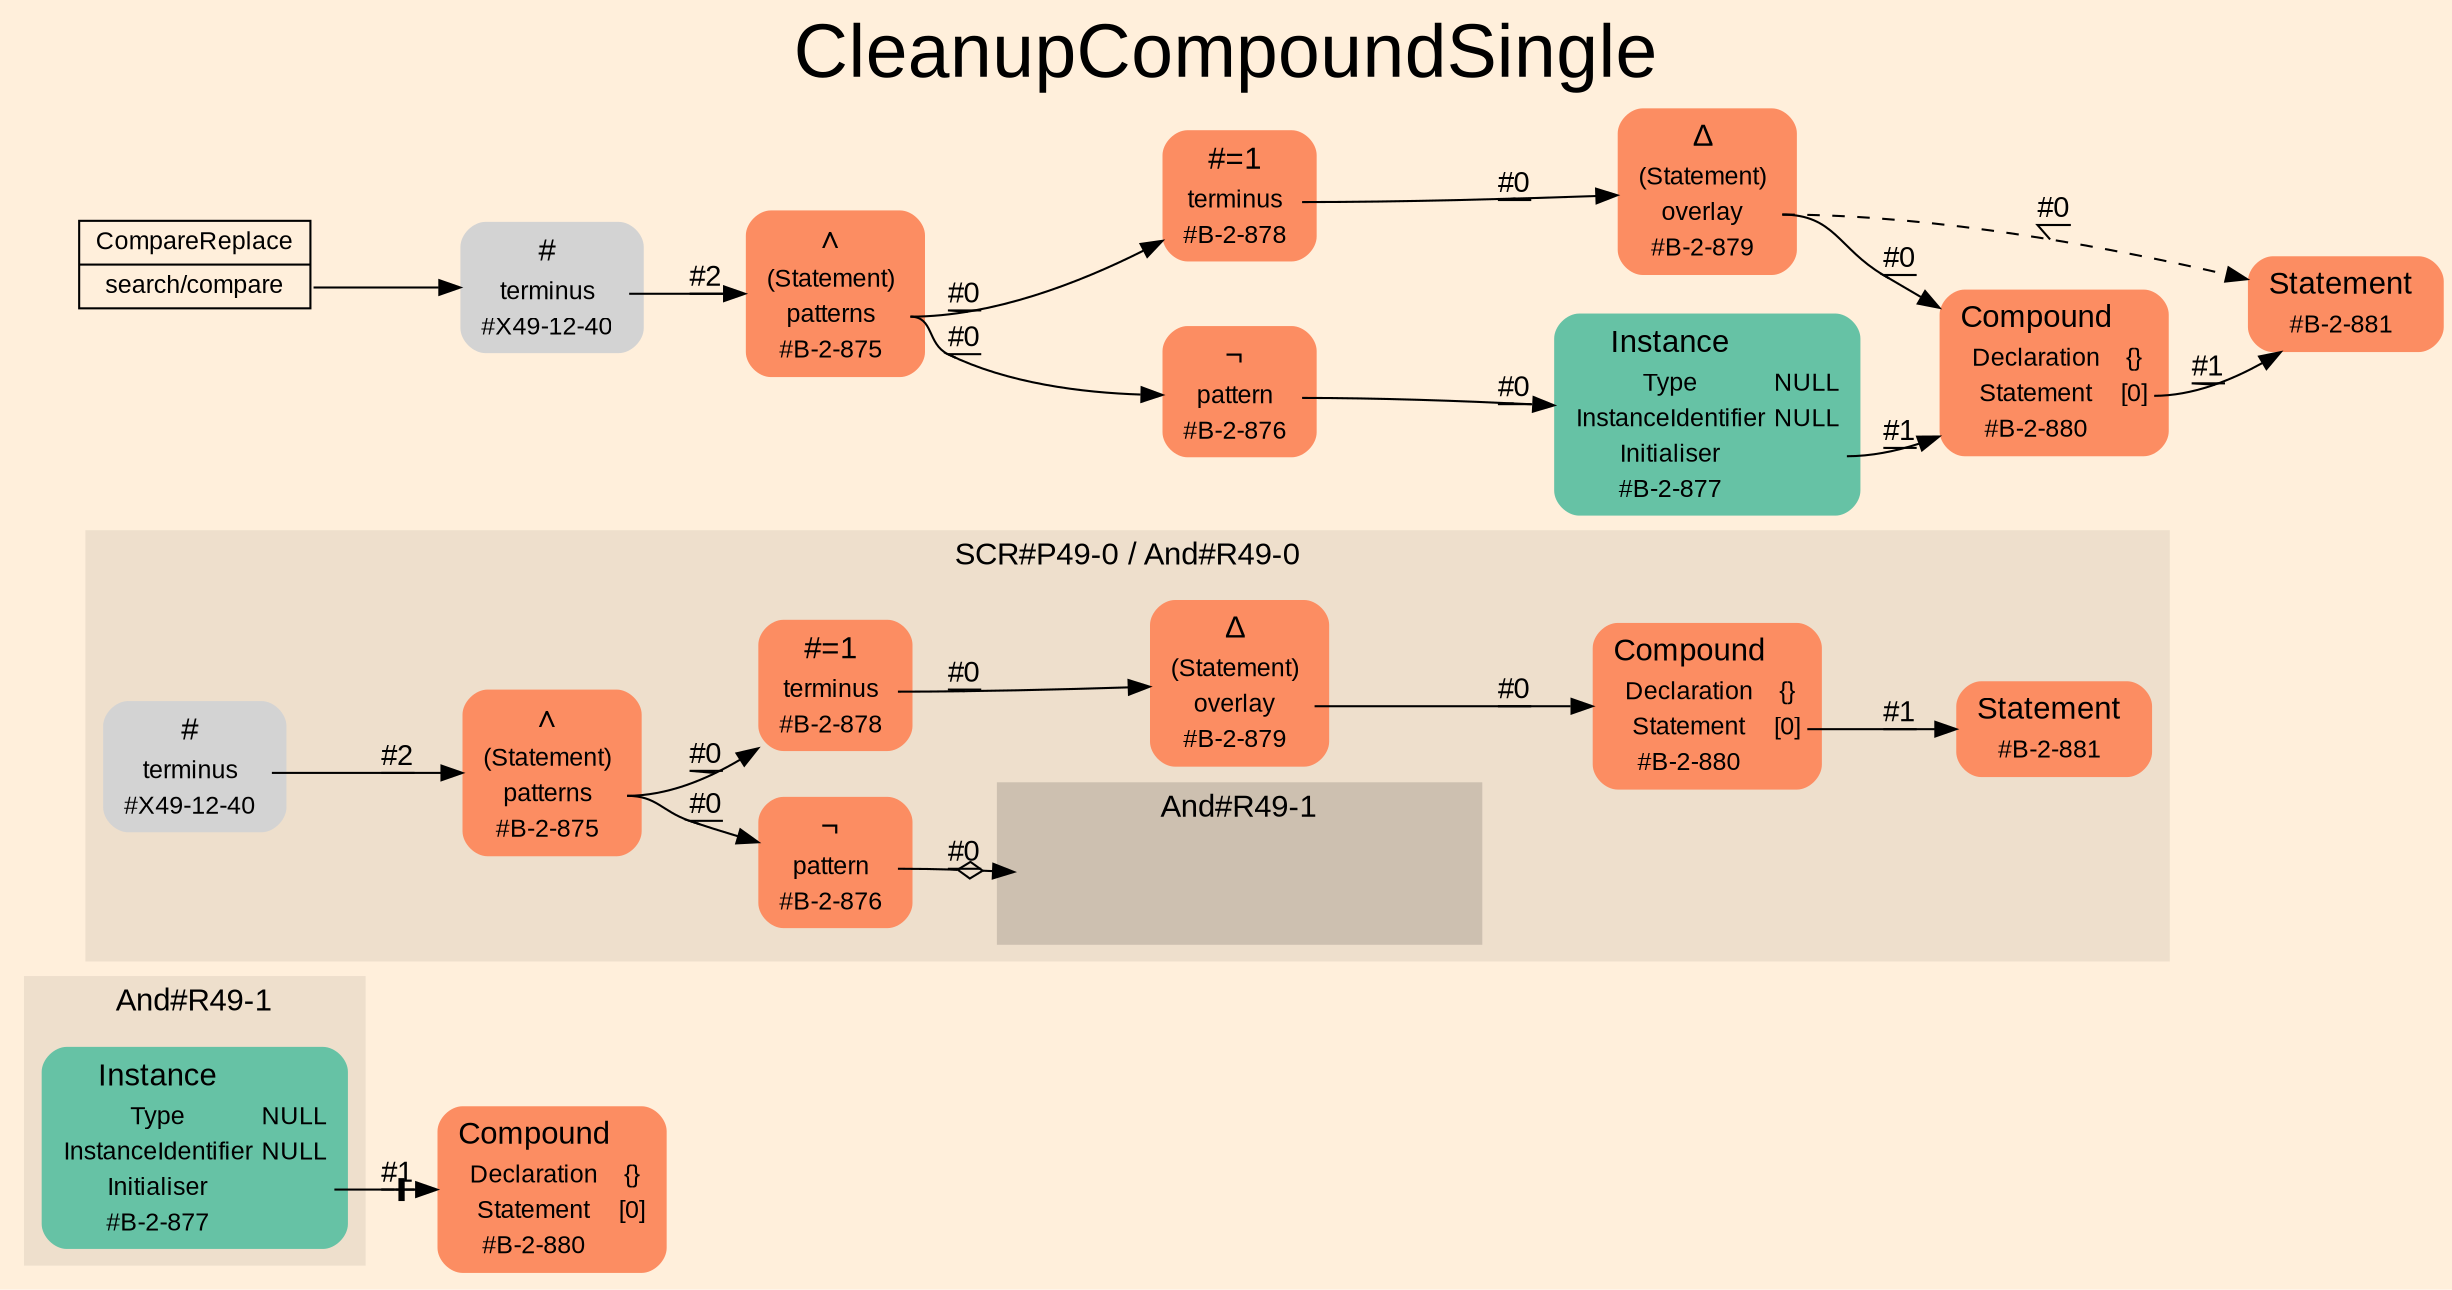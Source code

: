 digraph "CleanupCompoundSingle" {
label = "CleanupCompoundSingle"
labelloc = t
fontsize = "36"
graph [
    rankdir = "LR"
    ranksep = 0.3
    bgcolor = antiquewhite1
    color = black
    fontcolor = black
    fontname = "Arial"
];
node [
    fontname = "Arial"
];
edge [
    fontname = "Arial"
];

// -------------------- figure And#R49-1 --------------------
// -------- region And#R49-1 ----------
subgraph "clusterAnd#R49-1" {
    label = "And#R49-1"
    style = "filled"
    color = antiquewhite2
    fontsize = "15"
    "And#R49-1/#B-2-877" [
        // -------- block And#R49-1/#B-2-877 ----------
        shape = "plaintext"
        fillcolor = "/set28/1"
        label = <<TABLE BORDER="0" CELLBORDER="0" CELLSPACING="0">
         <TR><TD><FONT POINT-SIZE="15.0">Instance</FONT></TD><TD></TD></TR>
         <TR><TD>Type</TD><TD PORT="port0">NULL</TD></TR>
         <TR><TD>InstanceIdentifier</TD><TD PORT="port1">NULL</TD></TR>
         <TR><TD>Initialiser</TD><TD PORT="port2"></TD></TR>
         <TR><TD>#B-2-877</TD><TD PORT="port3"></TD></TR>
        </TABLE>>
        style = "rounded,filled"
        fontsize = "12"
    ];
    
}

"And#R49-1/#B-2-880" [
    // -------- block And#R49-1/#B-2-880 ----------
    shape = "plaintext"
    fillcolor = "/set28/2"
    label = <<TABLE BORDER="0" CELLBORDER="0" CELLSPACING="0">
     <TR><TD><FONT POINT-SIZE="15.0">Compound</FONT></TD><TD></TD></TR>
     <TR><TD>Declaration</TD><TD PORT="port0">{}</TD></TR>
     <TR><TD>Statement</TD><TD PORT="port1">[0]</TD></TR>
     <TR><TD>#B-2-880</TD><TD PORT="port2"></TD></TR>
    </TABLE>>
    style = "rounded,filled"
    fontsize = "12"
];

"And#R49-1/#B-2-877":port2 -> "And#R49-1/#B-2-880" [
    arrowhead="normalnonetee"
    label = "#1"
    decorate = true
    color = black
    fontcolor = black
];


// -------------------- figure And#R49-0 --------------------
// -------- region And#R49-0 ----------
subgraph "clusterAnd#R49-0" {
    label = "SCR#P49-0 / And#R49-0"
    style = "filled"
    color = antiquewhite2
    fontsize = "15"
    "And#R49-0/#B-2-881" [
        // -------- block And#R49-0/#B-2-881 ----------
        shape = "plaintext"
        fillcolor = "/set28/2"
        label = <<TABLE BORDER="0" CELLBORDER="0" CELLSPACING="0">
         <TR><TD><FONT POINT-SIZE="15.0">Statement</FONT></TD><TD></TD></TR>
         <TR><TD>#B-2-881</TD><TD PORT="port0"></TD></TR>
        </TABLE>>
        style = "rounded,filled"
        fontsize = "12"
    ];
    
    "And#R49-0/#B-2-880" [
        // -------- block And#R49-0/#B-2-880 ----------
        shape = "plaintext"
        fillcolor = "/set28/2"
        label = <<TABLE BORDER="0" CELLBORDER="0" CELLSPACING="0">
         <TR><TD><FONT POINT-SIZE="15.0">Compound</FONT></TD><TD></TD></TR>
         <TR><TD>Declaration</TD><TD PORT="port0">{}</TD></TR>
         <TR><TD>Statement</TD><TD PORT="port1">[0]</TD></TR>
         <TR><TD>#B-2-880</TD><TD PORT="port2"></TD></TR>
        </TABLE>>
        style = "rounded,filled"
        fontsize = "12"
    ];
    
    "And#R49-0/#B-2-876" [
        // -------- block And#R49-0/#B-2-876 ----------
        shape = "plaintext"
        fillcolor = "/set28/2"
        label = <<TABLE BORDER="0" CELLBORDER="0" CELLSPACING="0">
         <TR><TD><FONT POINT-SIZE="15.0">¬</FONT></TD><TD></TD></TR>
         <TR><TD>pattern</TD><TD PORT="port0"></TD></TR>
         <TR><TD>#B-2-876</TD><TD PORT="port1"></TD></TR>
        </TABLE>>
        style = "rounded,filled"
        fontsize = "12"
    ];
    
    "And#R49-0/#X49-12-40" [
        // -------- block And#R49-0/#X49-12-40 ----------
        shape = "plaintext"
        label = <<TABLE BORDER="0" CELLBORDER="0" CELLSPACING="0">
         <TR><TD><FONT POINT-SIZE="15.0">#</FONT></TD><TD></TD></TR>
         <TR><TD>terminus</TD><TD PORT="port0"></TD></TR>
         <TR><TD>#X49-12-40</TD><TD PORT="port1"></TD></TR>
        </TABLE>>
        style = "rounded,filled"
        fontsize = "12"
    ];
    
    "And#R49-0/#B-2-879" [
        // -------- block And#R49-0/#B-2-879 ----------
        shape = "plaintext"
        fillcolor = "/set28/2"
        label = <<TABLE BORDER="0" CELLBORDER="0" CELLSPACING="0">
         <TR><TD><FONT POINT-SIZE="15.0">Δ</FONT></TD><TD></TD></TR>
         <TR><TD>(Statement)</TD><TD PORT="port0"></TD></TR>
         <TR><TD>overlay</TD><TD PORT="port1"></TD></TR>
         <TR><TD>#B-2-879</TD><TD PORT="port2"></TD></TR>
        </TABLE>>
        style = "rounded,filled"
        fontsize = "12"
    ];
    
    "And#R49-0/#B-2-878" [
        // -------- block And#R49-0/#B-2-878 ----------
        shape = "plaintext"
        fillcolor = "/set28/2"
        label = <<TABLE BORDER="0" CELLBORDER="0" CELLSPACING="0">
         <TR><TD><FONT POINT-SIZE="15.0">#=1</FONT></TD><TD></TD></TR>
         <TR><TD>terminus</TD><TD PORT="port0"></TD></TR>
         <TR><TD>#B-2-878</TD><TD PORT="port1"></TD></TR>
        </TABLE>>
        style = "rounded,filled"
        fontsize = "12"
    ];
    
    "And#R49-0/#B-2-875" [
        // -------- block And#R49-0/#B-2-875 ----------
        shape = "plaintext"
        fillcolor = "/set28/2"
        label = <<TABLE BORDER="0" CELLBORDER="0" CELLSPACING="0">
         <TR><TD><FONT POINT-SIZE="15.0">∧</FONT></TD><TD></TD></TR>
         <TR><TD>(Statement)</TD><TD PORT="port0"></TD></TR>
         <TR><TD>patterns</TD><TD PORT="port1"></TD></TR>
         <TR><TD>#B-2-875</TD><TD PORT="port2"></TD></TR>
        </TABLE>>
        style = "rounded,filled"
        fontsize = "12"
    ];
    
    // -------- region And#R49-0/And#R49-1 ----------
    subgraph "clusterAnd#R49-0/And#R49-1" {
        label = "And#R49-1"
        style = "filled"
        color = antiquewhite3
        fontsize = "15"
        "And#R49-0/And#R49-1/#B-2-877" [
            // -------- block And#R49-0/And#R49-1/#B-2-877 ----------
            shape = none
            fillcolor = "/set28/1"
            style = "invisible"
        ];
        
    }
    
}

"And#R49-0/#B-2-880":port1 -> "And#R49-0/#B-2-881" [
    label = "#1"
    decorate = true
    color = black
    fontcolor = black
];

"And#R49-0/#B-2-876":port0 -> "And#R49-0/And#R49-1/#B-2-877" [
    arrowhead="normalnoneodiamond"
    label = "#0"
    decorate = true
    color = black
    fontcolor = black
];

"And#R49-0/#X49-12-40":port0 -> "And#R49-0/#B-2-875" [
    label = "#2"
    decorate = true
    color = black
    fontcolor = black
];

"And#R49-0/#B-2-879":port1 -> "And#R49-0/#B-2-880" [
    label = "#0"
    decorate = true
    color = black
    fontcolor = black
];

"And#R49-0/#B-2-878":port0 -> "And#R49-0/#B-2-879" [
    label = "#0"
    decorate = true
    color = black
    fontcolor = black
];

"And#R49-0/#B-2-875":port1 -> "And#R49-0/#B-2-878" [
    label = "#0"
    decorate = true
    color = black
    fontcolor = black
];

"And#R49-0/#B-2-875":port1 -> "And#R49-0/#B-2-876" [
    label = "#0"
    decorate = true
    color = black
    fontcolor = black
];


// -------------------- transformation figure --------------------
"CR#X49-10-49" [
    // -------- block CR#X49-10-49 ----------
    shape = "record"
    fillcolor = antiquewhite1
    label = "<fixed> CompareReplace | <port0> search/compare"
    style = "filled"
    fontsize = "12"
    color = black
    fontcolor = black
];

"#X49-12-40" [
    // -------- block #X49-12-40 ----------
    shape = "plaintext"
    label = <<TABLE BORDER="0" CELLBORDER="0" CELLSPACING="0">
     <TR><TD><FONT POINT-SIZE="15.0">#</FONT></TD><TD></TD></TR>
     <TR><TD>terminus</TD><TD PORT="port0"></TD></TR>
     <TR><TD>#X49-12-40</TD><TD PORT="port1"></TD></TR>
    </TABLE>>
    style = "rounded,filled"
    fontsize = "12"
];

"#B-2-875" [
    // -------- block #B-2-875 ----------
    shape = "plaintext"
    fillcolor = "/set28/2"
    label = <<TABLE BORDER="0" CELLBORDER="0" CELLSPACING="0">
     <TR><TD><FONT POINT-SIZE="15.0">∧</FONT></TD><TD></TD></TR>
     <TR><TD>(Statement)</TD><TD PORT="port0"></TD></TR>
     <TR><TD>patterns</TD><TD PORT="port1"></TD></TR>
     <TR><TD>#B-2-875</TD><TD PORT="port2"></TD></TR>
    </TABLE>>
    style = "rounded,filled"
    fontsize = "12"
];

"#B-2-878" [
    // -------- block #B-2-878 ----------
    shape = "plaintext"
    fillcolor = "/set28/2"
    label = <<TABLE BORDER="0" CELLBORDER="0" CELLSPACING="0">
     <TR><TD><FONT POINT-SIZE="15.0">#=1</FONT></TD><TD></TD></TR>
     <TR><TD>terminus</TD><TD PORT="port0"></TD></TR>
     <TR><TD>#B-2-878</TD><TD PORT="port1"></TD></TR>
    </TABLE>>
    style = "rounded,filled"
    fontsize = "12"
];

"#B-2-879" [
    // -------- block #B-2-879 ----------
    shape = "plaintext"
    fillcolor = "/set28/2"
    label = <<TABLE BORDER="0" CELLBORDER="0" CELLSPACING="0">
     <TR><TD><FONT POINT-SIZE="15.0">Δ</FONT></TD><TD></TD></TR>
     <TR><TD>(Statement)</TD><TD PORT="port0"></TD></TR>
     <TR><TD>overlay</TD><TD PORT="port1"></TD></TR>
     <TR><TD>#B-2-879</TD><TD PORT="port2"></TD></TR>
    </TABLE>>
    style = "rounded,filled"
    fontsize = "12"
];

"#B-2-880" [
    // -------- block #B-2-880 ----------
    shape = "plaintext"
    fillcolor = "/set28/2"
    label = <<TABLE BORDER="0" CELLBORDER="0" CELLSPACING="0">
     <TR><TD><FONT POINT-SIZE="15.0">Compound</FONT></TD><TD></TD></TR>
     <TR><TD>Declaration</TD><TD PORT="port0">{}</TD></TR>
     <TR><TD>Statement</TD><TD PORT="port1">[0]</TD></TR>
     <TR><TD>#B-2-880</TD><TD PORT="port2"></TD></TR>
    </TABLE>>
    style = "rounded,filled"
    fontsize = "12"
];

"#B-2-881" [
    // -------- block #B-2-881 ----------
    shape = "plaintext"
    fillcolor = "/set28/2"
    label = <<TABLE BORDER="0" CELLBORDER="0" CELLSPACING="0">
     <TR><TD><FONT POINT-SIZE="15.0">Statement</FONT></TD><TD></TD></TR>
     <TR><TD>#B-2-881</TD><TD PORT="port0"></TD></TR>
    </TABLE>>
    style = "rounded,filled"
    fontsize = "12"
];

"#B-2-876" [
    // -------- block #B-2-876 ----------
    shape = "plaintext"
    fillcolor = "/set28/2"
    label = <<TABLE BORDER="0" CELLBORDER="0" CELLSPACING="0">
     <TR><TD><FONT POINT-SIZE="15.0">¬</FONT></TD><TD></TD></TR>
     <TR><TD>pattern</TD><TD PORT="port0"></TD></TR>
     <TR><TD>#B-2-876</TD><TD PORT="port1"></TD></TR>
    </TABLE>>
    style = "rounded,filled"
    fontsize = "12"
];

"#B-2-877" [
    // -------- block #B-2-877 ----------
    shape = "plaintext"
    fillcolor = "/set28/1"
    label = <<TABLE BORDER="0" CELLBORDER="0" CELLSPACING="0">
     <TR><TD><FONT POINT-SIZE="15.0">Instance</FONT></TD><TD></TD></TR>
     <TR><TD>Type</TD><TD PORT="port0">NULL</TD></TR>
     <TR><TD>InstanceIdentifier</TD><TD PORT="port1">NULL</TD></TR>
     <TR><TD>Initialiser</TD><TD PORT="port2"></TD></TR>
     <TR><TD>#B-2-877</TD><TD PORT="port3"></TD></TR>
    </TABLE>>
    style = "rounded,filled"
    fontsize = "12"
];

"CR#X49-10-49":port0 -> "#X49-12-40" [
    label = ""
    decorate = true
    color = black
    fontcolor = black
];

"#X49-12-40":port0 -> "#B-2-875" [
    label = "#2"
    decorate = true
    color = black
    fontcolor = black
];

"#B-2-875":port1 -> "#B-2-878" [
    label = "#0"
    decorate = true
    color = black
    fontcolor = black
];

"#B-2-875":port1 -> "#B-2-876" [
    label = "#0"
    decorate = true
    color = black
    fontcolor = black
];

"#B-2-878":port0 -> "#B-2-879" [
    label = "#0"
    decorate = true
    color = black
    fontcolor = black
];

"#B-2-879":port1 -> "#B-2-880" [
    label = "#0"
    decorate = true
    color = black
    fontcolor = black
];

"#B-2-879":port1 -> "#B-2-881" [
    style="dashed"
    label = "#0"
    decorate = true
    color = black
    fontcolor = black
];

"#B-2-880":port1 -> "#B-2-881" [
    label = "#1"
    decorate = true
    color = black
    fontcolor = black
];

"#B-2-876":port0 -> "#B-2-877" [
    label = "#0"
    decorate = true
    color = black
    fontcolor = black
];

"#B-2-877":port2 -> "#B-2-880" [
    label = "#1"
    decorate = true
    color = black
    fontcolor = black
];


}
